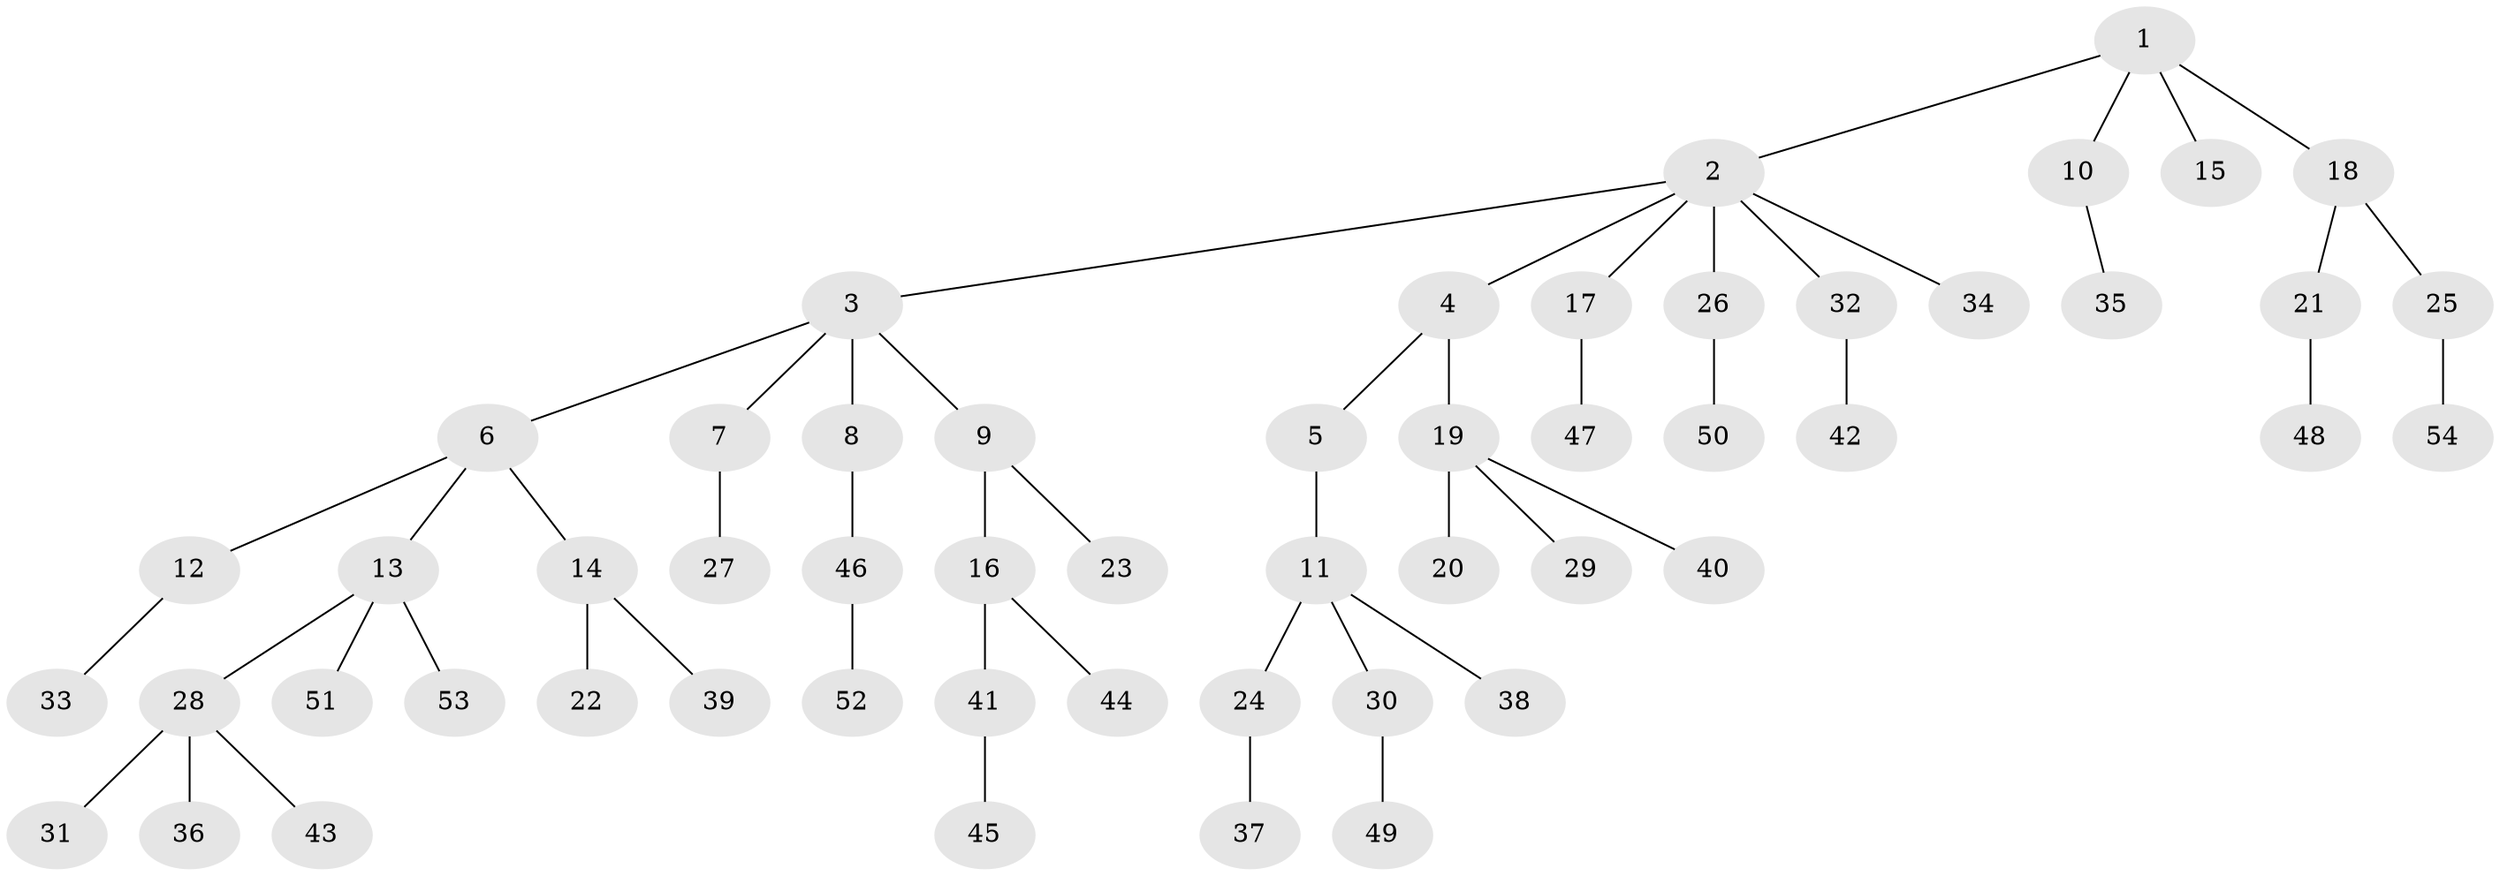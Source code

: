 // Generated by graph-tools (version 1.1) at 2025/36/03/09/25 02:36:58]
// undirected, 54 vertices, 53 edges
graph export_dot {
graph [start="1"]
  node [color=gray90,style=filled];
  1;
  2;
  3;
  4;
  5;
  6;
  7;
  8;
  9;
  10;
  11;
  12;
  13;
  14;
  15;
  16;
  17;
  18;
  19;
  20;
  21;
  22;
  23;
  24;
  25;
  26;
  27;
  28;
  29;
  30;
  31;
  32;
  33;
  34;
  35;
  36;
  37;
  38;
  39;
  40;
  41;
  42;
  43;
  44;
  45;
  46;
  47;
  48;
  49;
  50;
  51;
  52;
  53;
  54;
  1 -- 2;
  1 -- 10;
  1 -- 15;
  1 -- 18;
  2 -- 3;
  2 -- 4;
  2 -- 17;
  2 -- 26;
  2 -- 32;
  2 -- 34;
  3 -- 6;
  3 -- 7;
  3 -- 8;
  3 -- 9;
  4 -- 5;
  4 -- 19;
  5 -- 11;
  6 -- 12;
  6 -- 13;
  6 -- 14;
  7 -- 27;
  8 -- 46;
  9 -- 16;
  9 -- 23;
  10 -- 35;
  11 -- 24;
  11 -- 30;
  11 -- 38;
  12 -- 33;
  13 -- 28;
  13 -- 51;
  13 -- 53;
  14 -- 22;
  14 -- 39;
  16 -- 41;
  16 -- 44;
  17 -- 47;
  18 -- 21;
  18 -- 25;
  19 -- 20;
  19 -- 29;
  19 -- 40;
  21 -- 48;
  24 -- 37;
  25 -- 54;
  26 -- 50;
  28 -- 31;
  28 -- 36;
  28 -- 43;
  30 -- 49;
  32 -- 42;
  41 -- 45;
  46 -- 52;
}
